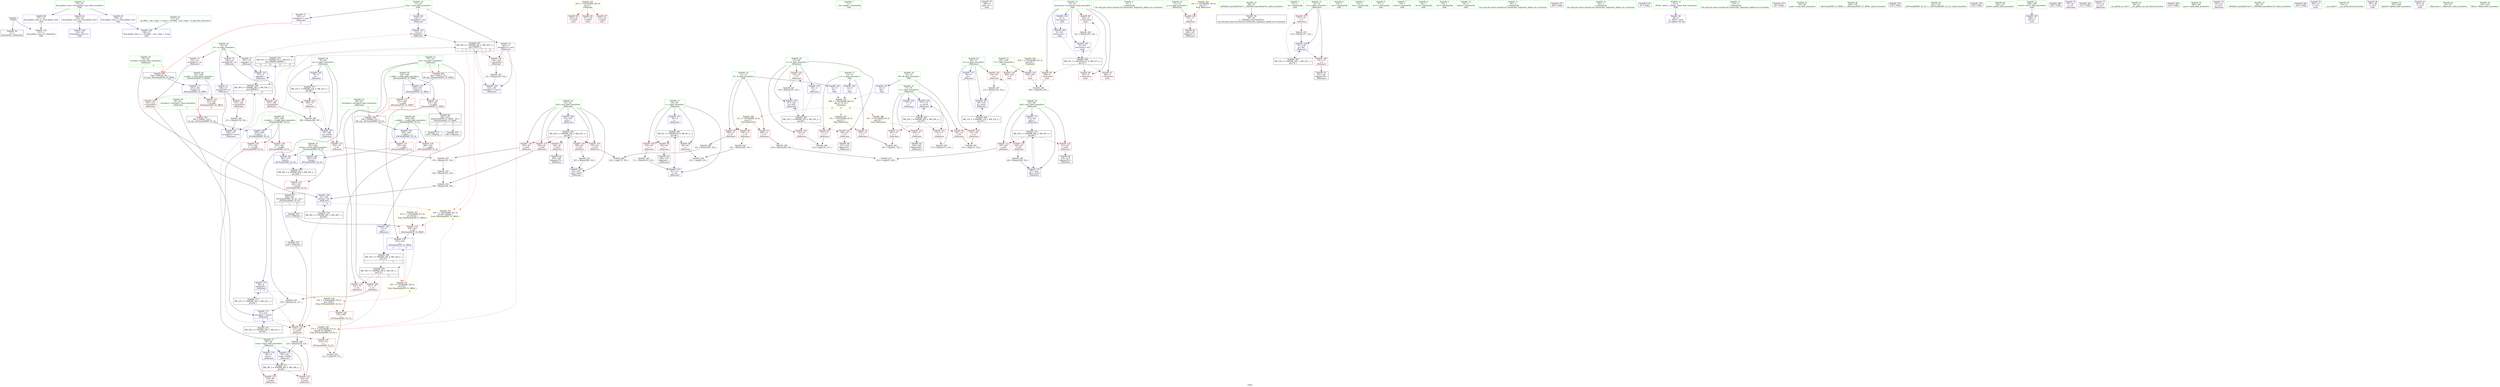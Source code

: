 digraph "SVFG" {
	label="SVFG";

	Node0x555fbda79f70 [shape=record,color=grey,label="{NodeID: 0\nNullPtr}"];
	Node0x555fbda79f70 -> Node0x555fbda9da90[style=solid];
	Node0x555fbda79f70 -> Node0x555fbdaa3920[style=solid];
	Node0x555fbdab8010 [shape=record,color=black,label="{NodeID: 277\nMR_22V_3 = PHI(MR_22V_4, MR_22V_2, )\npts\{80 \}\n}"];
	Node0x555fbdab8010 -> Node0x555fbda9d1d0[style=dashed];
	Node0x555fbdab8010 -> Node0x555fbdaa4720[style=dashed];
	Node0x555fbda9cf60 [shape=record,color=red,label="{NodeID: 111\n161\<--77\n\<--c\n_Z6docasev\n}"];
	Node0x555fbda9cf60 -> Node0x555fbdaab970[style=solid];
	Node0x555fbda9b230 [shape=record,color=green,label="{NodeID: 28\n67\<--68\ni1\<--i1_field_insensitive\n_Z6docasev\n}"];
	Node0x555fbda9b230 -> Node0x555fbda9c740[style=solid];
	Node0x555fbda9b230 -> Node0x555fbda9c810[style=solid];
	Node0x555fbda9b230 -> Node0x555fbda9c8e0[style=solid];
	Node0x555fbda9b230 -> Node0x555fbdaa3c90[style=solid];
	Node0x555fbda9b230 -> Node0x555fbdaa3e30[style=solid];
	Node0x555fbdabcbf0 [shape=record,color=yellow,style=double,label="{NodeID: 305\n59V_1 = ENCHI(MR_59V_0)\npts\{1 \}\nFun[main]}"];
	Node0x555fbdabcbf0 -> Node0x555fbda9fb30[style=dashed];
	Node0x555fbdabcbf0 -> Node0x555fbda9c330[style=dashed];
	Node0x555fbdabcbf0 -> Node0x555fbda9c400[style=dashed];
	Node0x555fbdaa2f10 [shape=record,color=red,label="{NodeID: 139\n275\<--265\n\<--__b.addr\n_ZSt3maxIiERKT_S2_S2_\n}"];
	Node0x555fbdaa2f10 -> Node0x555fbdaa5280[style=solid];
	Node0x555fbda9da90 [shape=record,color=black,label="{NodeID: 56\n2\<--3\ndummyVal\<--dummyVal\n}"];
	Node0x555fbdaaa5f0 [shape=record,color=grey,label="{NodeID: 250\n173 = Binary(172, 102, )\n}"];
	Node0x555fbdaaa5f0 -> Node0x555fbdaa44b0[style=solid];
	Node0x555fbdaa4720 [shape=record,color=blue,label="{NodeID: 167\n79\<--189\nto\<--add39\n_Z6docasev\n}"];
	Node0x555fbdaa4720 -> Node0x555fbda9d2a0[style=dashed];
	Node0x555fbdaa4720 -> Node0x555fbdab8010[style=dashed];
	Node0x555fbda9f210 [shape=record,color=purple,label="{NodeID: 84\n337\<--35\nllvm.global_ctors_2\<--llvm.global_ctors\nGlob }"];
	Node0x555fbda9f210 -> Node0x555fbdaa3920[style=solid];
	Node0x555fbda7e5d0 [shape=record,color=green,label="{NodeID: 1\n7\<--1\n__dso_handle\<--dummyObj\nGlob }"];
	Node0x555fbdab8d20 [shape=record,color=black,label="{NodeID: 278\nMR_24V_3 = PHI(MR_24V_4, MR_24V_2, )\npts\{82 \}\n}"];
	Node0x555fbdab8d20 -> Node0x555fbdaa1c60[style=dashed];
	Node0x555fbdab8d20 -> Node0x555fbdaa1d30[style=dashed];
	Node0x555fbdab8d20 -> Node0x555fbdaa1e00[style=dashed];
	Node0x555fbdab8d20 -> Node0x555fbdaa1ed0[style=dashed];
	Node0x555fbdab8d20 -> Node0x555fbdaa1fa0[style=dashed];
	Node0x555fbdab8d20 -> Node0x555fbdaa48c0[style=dashed];
	Node0x555fbda9d030 [shape=record,color=red,label="{NodeID: 112\n165\<--77\n\<--c\n_Z6docasev\n}"];
	Node0x555fbda9d030 -> Node0x555fbda9e0a0[style=solid];
	Node0x555fbda9b300 [shape=record,color=green,label="{NodeID: 29\n69\<--70\nm\<--m_field_insensitive\n_Z6docasev\n}"];
	Node0x555fbda9b300 -> Node0x555fbda9c9b0[style=solid];
	Node0x555fbda9b300 -> Node0x555fbda9ca80[style=solid];
	Node0x555fbda9b300 -> Node0x555fbdaa3f00[style=solid];
	Node0x555fbda9b300 -> Node0x555fbdaa4240[style=solid];
	Node0x555fbdaa2fe0 [shape=record,color=red,label="{NodeID: 140\n270\<--269\n\<--\n_ZSt3maxIiERKT_S2_S2_\n}"];
	Node0x555fbdaa2fe0 -> Node0x555fbdaabaf0[style=solid];
	Node0x555fbda9db90 [shape=record,color=black,label="{NodeID: 57\n288\<--9\nmain_ret\<--\nmain\n}"];
	Node0x555fbdaaa770 [shape=record,color=grey,label="{NodeID: 251\n145 = Binary(144, 102, )\n}"];
	Node0x555fbdaaa770 -> Node0x555fbdaa40a0[style=solid];
	Node0x555fbdaa47f0 [shape=record,color=blue,label="{NodeID: 168\n83\<--196\nref.tmp\<--div\n_Z6docasev\n|{|<s1>6}}"];
	Node0x555fbdaa47f0 -> Node0x555fbdab8e10[style=dashed];
	Node0x555fbdaa47f0:s1 -> Node0x555fbdabd460[style=dashed,color=red];
	Node0x555fbda9f310 [shape=record,color=red,label="{NodeID: 85\n298\<--8\n\<--testcasenr\nmain\n}"];
	Node0x555fbda9f310 -> Node0x555fbdaab1f0[style=solid];
	Node0x555fbda99480 [shape=record,color=green,label="{NodeID: 2\n9\<--1\n\<--dummyObj\nCan only get source location for instruction, argument, global var or function.}"];
	Node0x555fbdab8e10 [shape=record,color=black,label="{NodeID: 279\nMR_26V_2 = PHI(MR_26V_3, MR_26V_1, )\npts\{84 \}\n}"];
	Node0x555fbdab8e10 -> Node0x555fbdaa27c0[style=dashed];
	Node0x555fbdab8e10 -> Node0x555fbdaa47f0[style=dashed];
	Node0x555fbda9d100 [shape=record,color=red,label="{NodeID: 113\n172\<--77\n\<--c\n_Z6docasev\n}"];
	Node0x555fbda9d100 -> Node0x555fbdaaa5f0[style=solid];
	Node0x555fbda9b3d0 [shape=record,color=green,label="{NodeID: 30\n71\<--72\np\<--p_field_insensitive\n_Z6docasev\n}"];
	Node0x555fbda9b3d0 -> Node0x555fbda9cb50[style=solid];
	Node0x555fbdaa30b0 [shape=record,color=red,label="{NodeID: 141\n272\<--271\n\<--\n_ZSt3maxIiERKT_S2_S2_\n}"];
	Node0x555fbdaa30b0 -> Node0x555fbdaabaf0[style=solid];
	Node0x555fbda9dc60 [shape=record,color=black,label="{NodeID: 58\n48\<--49\n\<--_ZNSt8ios_base4InitD1Ev\nCan only get source location for instruction, argument, global var or function.}"];
	Node0x555fbdaaa8f0 [shape=record,color=grey,label="{NodeID: 252\n201 = Binary(200, 102, )\n}"];
	Node0x555fbdaaa8f0 -> Node0x555fbdaa48c0[style=solid];
	Node0x555fbdaa48c0 [shape=record,color=blue,label="{NodeID: 169\n81\<--201\np32\<--inc43\n_Z6docasev\n}"];
	Node0x555fbdaa48c0 -> Node0x555fbdab8d20[style=dashed];
	Node0x555fbda9f3e0 [shape=record,color=red,label="{NodeID: 86\n303\<--8\n\<--testcasenr\nmain\n}"];
	Node0x555fbda99510 [shape=record,color=green,label="{NodeID: 3\n21\<--1\n.str\<--dummyObj\nGlob }"];
	Node0x555fbdab9310 [shape=record,color=black,label="{NodeID: 280\nMR_10V_3 = PHI(MR_10V_4, MR_10V_2, )\npts\{68 \}\n}"];
	Node0x555fbdab9310 -> Node0x555fbda9c740[style=dashed];
	Node0x555fbdab9310 -> Node0x555fbda9c810[style=dashed];
	Node0x555fbdab9310 -> Node0x555fbda9c8e0[style=dashed];
	Node0x555fbdab9310 -> Node0x555fbdaa3e30[style=dashed];
	Node0x555fbda9d1d0 [shape=record,color=red,label="{NodeID: 114\n188\<--79\n\<--to\n_Z6docasev\n}"];
	Node0x555fbda9d1d0 -> Node0x555fbdaaa2f0[style=solid];
	Node0x555fbda9b4a0 [shape=record,color=green,label="{NodeID: 31\n73\<--74\nb\<--b_field_insensitive\n_Z6docasev\n}"];
	Node0x555fbda9b4a0 -> Node0x555fbda9cc20[style=solid];
	Node0x555fbda9b4a0 -> Node0x555fbda9ccf0[style=solid];
	Node0x555fbda9b4a0 -> Node0x555fbdaa3fd0[style=solid];
	Node0x555fbdabcec0 [shape=record,color=yellow,style=double,label="{NodeID: 308\n65V_1 = ENCHI(MR_65V_0)\npts\{292 \}\nFun[main]}"];
	Node0x555fbdabcec0 -> Node0x555fbdaa3180[style=dashed];
	Node0x555fbdabcec0 -> Node0x555fbdaa3250[style=dashed];
	Node0x555fbdaa3180 [shape=record,color=red,label="{NodeID: 142\n299\<--291\n\<--T\nmain\n}"];
	Node0x555fbdaa3180 -> Node0x555fbdaab1f0[style=solid];
	Node0x555fbda9dd60 [shape=record,color=black,label="{NodeID: 59\n106\<--105\nidxprom\<--\n_Z6docasev\n}"];
	Node0x555fbdaaaa70 [shape=record,color=grey,label="{NodeID: 253\n138 = Binary(137, 139, )\n}"];
	Node0x555fbdaaaa70 -> Node0x555fbdaa3fd0[style=solid];
	Node0x555fbdaa4990 [shape=record,color=blue,label="{NodeID: 170\n85\<--9\ntrans\<--\n_Z6docasev\n}"];
	Node0x555fbdaa4990 -> Node0x555fbdab6210[style=dashed];
	Node0x555fbda9f4b0 [shape=record,color=red,label="{NodeID: 87\n309\<--8\n\<--testcasenr\nmain\n}"];
	Node0x555fbda995a0 [shape=record,color=green,label="{NodeID: 4\n23\<--1\n.str.1\<--dummyObj\nGlob }"];
	Node0x555fbda9d2a0 [shape=record,color=red,label="{NodeID: 115\n191\<--79\n\<--to\n_Z6docasev\n}"];
	Node0x555fbda9d2a0 -> Node0x555fbdaaaef0[style=solid];
	Node0x555fbda9b570 [shape=record,color=green,label="{NodeID: 32\n75\<--76\nres\<--res_field_insensitive\n_Z6docasev\n|{|<s3>5|<s4>6}}"];
	Node0x555fbda9b570 -> Node0x555fbda9cdc0[style=solid];
	Node0x555fbda9b570 -> Node0x555fbda9ce90[style=solid];
	Node0x555fbda9b570 -> Node0x555fbdaa4310[style=solid];
	Node0x555fbda9b570:s3 -> Node0x555fbdaa5b30[style=solid,color=red];
	Node0x555fbda9b570:s4 -> Node0x555fbdaa5b30[style=solid,color=red];
	Node0x555fbdaa3250 [shape=record,color=red,label="{NodeID: 143\n304\<--291\n\<--T\nmain\n}"];
	Node0x555fbda9de30 [shape=record,color=black,label="{NodeID: 60\n121\<--120\nidxprom5\<--\n_Z6docasev\n}"];
	Node0x555fbdaaabf0 [shape=record,color=grey,label="{NodeID: 254\n196 = Binary(194, 195, )\n}"];
	Node0x555fbdaaabf0 -> Node0x555fbdaa47f0[style=solid];
	Node0x555fbdaa4a60 [shape=record,color=blue,label="{NodeID: 171\n87\<--102\np45\<--\n_Z6docasev\n}"];
	Node0x555fbdaa4a60 -> Node0x555fbdab6710[style=dashed];
	Node0x555fbda9f580 [shape=record,color=red,label="{NodeID: 88\n320\<--8\n\<--testcasenr\nmain\n}"];
	Node0x555fbda9f580 -> Node0x555fbdaa96f0[style=solid];
	Node0x555fbda99630 [shape=record,color=green,label="{NodeID: 5\n25\<--1\n.str.2\<--dummyObj\nGlob }"];
	Node0x555fbdab9d10 [shape=record,color=black,label="{NodeID: 282\nMR_8V_3 = PHI(MR_8V_4, MR_8V_2, )\npts\{66 \}\n}"];
	Node0x555fbdab9d10 -> Node0x555fbda9c4d0[style=dashed];
	Node0x555fbdab9d10 -> Node0x555fbda9c5a0[style=dashed];
	Node0x555fbdab9d10 -> Node0x555fbda9c670[style=dashed];
	Node0x555fbdab9d10 -> Node0x555fbdaa3bc0[style=dashed];
	Node0x555fbdaa1c60 [shape=record,color=red,label="{NodeID: 116\n179\<--81\n\<--p32\n_Z6docasev\n}"];
	Node0x555fbdaa1c60 -> Node0x555fbdaab7f0[style=solid];
	Node0x555fbda9b640 [shape=record,color=green,label="{NodeID: 33\n77\<--78\nc\<--c_field_insensitive\n_Z6docasev\n}"];
	Node0x555fbda9b640 -> Node0x555fbda9cf60[style=solid];
	Node0x555fbda9b640 -> Node0x555fbda9d030[style=solid];
	Node0x555fbda9b640 -> Node0x555fbda9d100[style=solid];
	Node0x555fbda9b640 -> Node0x555fbdaa43e0[style=solid];
	Node0x555fbda9b640 -> Node0x555fbdaa44b0[style=solid];
	Node0x555fbdabd0b0 [shape=record,color=yellow,style=double,label="{NodeID: 310\n69V_1 = ENCHI(MR_69V_0)\npts\{12 14 16 \}\nFun[main]|{<s0>13|<s1>13|<s2>13}}"];
	Node0x555fbdabd0b0:s0 -> Node0x555fbdabb110[style=dashed,color=red];
	Node0x555fbdabd0b0:s1 -> Node0x555fbdabbc30[style=dashed,color=red];
	Node0x555fbdabd0b0:s2 -> Node0x555fbdabbd10[style=dashed,color=red];
	Node0x555fbdaa3320 [shape=record,color=blue,label="{NodeID: 144\n8\<--9\ntestcasenr\<--\nGlob }"];
	Node0x555fbdaa3320 -> Node0x555fbdaa54f0[style=dashed];
	Node0x555fbda9df00 [shape=record,color=black,label="{NodeID: 61\n142\<--141\nidxprom14\<--\n_Z6docasev\n}"];
	Node0x555fbdaaad70 [shape=record,color=grey,label="{NodeID: 255\n194 = Binary(193, 102, )\n}"];
	Node0x555fbdaaad70 -> Node0x555fbdaaabf0[style=solid];
	Node0x555fbdaa4b30 [shape=record,color=blue,label="{NodeID: 172\n89\<--9\nref.tmp50\<--\n_Z6docasev\n|{|<s2>7}}"];
	Node0x555fbdaa4b30 -> Node0x555fbdaa27c0[style=dashed];
	Node0x555fbdaa4b30 -> Node0x555fbdab6c10[style=dashed];
	Node0x555fbdaa4b30:s2 -> Node0x555fbdabd840[style=dashed,color=red];
	Node0x555fbda9f650 [shape=record,color=red,label="{NodeID: 89\n100\<--11\n\<--N\n_Z6docasev\n}"];
	Node0x555fbda9f650 -> Node0x555fbdaa9870[style=solid];
	Node0x555fbda99f70 [shape=record,color=green,label="{NodeID: 6\n27\<--1\n.str.3\<--dummyObj\nGlob }"];
	Node0x555fbdaa1d30 [shape=record,color=red,label="{NodeID: 117\n184\<--81\n\<--p32\n_Z6docasev\n}"];
	Node0x555fbdaa1d30 -> Node0x555fbda9e170[style=solid];
	Node0x555fbda9b710 [shape=record,color=green,label="{NodeID: 34\n79\<--80\nto\<--to_field_insensitive\n_Z6docasev\n}"];
	Node0x555fbda9b710 -> Node0x555fbda9d1d0[style=solid];
	Node0x555fbda9b710 -> Node0x555fbda9d2a0[style=solid];
	Node0x555fbda9b710 -> Node0x555fbdaa4580[style=solid];
	Node0x555fbda9b710 -> Node0x555fbdaa4720[style=solid];
	Node0x555fbdabd190 [shape=record,color=yellow,style=double,label="{NodeID: 311\n18V_1 = ENCHI(MR_18V_0)\npts\{76 \}\nFun[_Z6setmaxIiERT_S1_RKS0_]|{|<s2>9}}"];
	Node0x555fbdabd190 -> Node0x555fbdaa2b00[style=dashed];
	Node0x555fbdabd190 -> Node0x555fbdaa5010[style=dashed];
	Node0x555fbdabd190:s2 -> Node0x555fbdabd840[style=dashed,color=red];
	Node0x555fbdaa3420 [shape=record,color=blue,label="{NodeID: 145\n11\<--9\nN\<--\nGlob }"];
	Node0x555fbdaa3420 -> Node0x555fbdabd0b0[style=dashed];
	Node0x555fbda9dfd0 [shape=record,color=black,label="{NodeID: 62\n148\<--147\nidxprom17\<--\n_Z6docasev\n}"];
	Node0x555fbdaaaef0 [shape=record,color=grey,label="{NodeID: 256\n193 = Binary(191, 192, )\n}"];
	Node0x555fbdaaaef0 -> Node0x555fbdaaad70[style=solid];
	Node0x555fbdaa4c00 [shape=record,color=blue,label="{NodeID: 173\n91\<--218\nref.tmp51\<--sub54\n_Z6docasev\n|{|<s2>7}}"];
	Node0x555fbdaa4c00 -> Node0x555fbdaa27c0[style=dashed];
	Node0x555fbdaa4c00 -> Node0x555fbdab7110[style=dashed];
	Node0x555fbdaa4c00:s2 -> Node0x555fbdabda00[style=dashed,color=red];
	Node0x555fbda9f720 [shape=record,color=red,label="{NodeID: 90\n180\<--11\n\<--N\n_Z6docasev\n}"];
	Node0x555fbda9f720 -> Node0x555fbdaaa470[style=solid];
	Node0x555fbda9a000 [shape=record,color=green,label="{NodeID: 7\n29\<--1\nstderr\<--dummyObj\nGlob }"];
	Node0x555fbdaba710 [shape=record,color=black,label="{NodeID: 284\nMR_18V_3 = PHI(MR_18V_4, MR_18V_2, )\npts\{76 \}\n|{|<s1>5}}"];
	Node0x555fbdaba710 -> Node0x555fbdab7b10[style=dashed];
	Node0x555fbdaba710:s1 -> Node0x555fbdabd190[style=dashed,color=red];
	Node0x555fbdaa1e00 [shape=record,color=red,label="{NodeID: 118\n192\<--81\n\<--p32\n_Z6docasev\n}"];
	Node0x555fbdaa1e00 -> Node0x555fbdaaaef0[style=solid];
	Node0x555fbda9b7e0 [shape=record,color=green,label="{NodeID: 35\n81\<--82\np32\<--p32_field_insensitive\n_Z6docasev\n}"];
	Node0x555fbda9b7e0 -> Node0x555fbdaa1c60[style=solid];
	Node0x555fbda9b7e0 -> Node0x555fbdaa1d30[style=solid];
	Node0x555fbda9b7e0 -> Node0x555fbdaa1e00[style=solid];
	Node0x555fbda9b7e0 -> Node0x555fbdaa1ed0[style=solid];
	Node0x555fbda9b7e0 -> Node0x555fbdaa1fa0[style=solid];
	Node0x555fbda9b7e0 -> Node0x555fbdaa4650[style=solid];
	Node0x555fbda9b7e0 -> Node0x555fbdaa48c0[style=solid];
	Node0x555fbdaa3520 [shape=record,color=blue,label="{NodeID: 146\n13\<--9\nC\<--\nGlob }"];
	Node0x555fbdaa3520 -> Node0x555fbdabd0b0[style=dashed];
	Node0x555fbda9e0a0 [shape=record,color=black,label="{NodeID: 63\n166\<--165\nidxprom26\<--\n_Z6docasev\n}"];
	Node0x555fbdaab070 [shape=record,color=grey,label="{NodeID: 257\n210 = cmp(207, 209, )\n}"];
	Node0x555fbdaa4cd0 [shape=record,color=blue,label="{NodeID: 174\n85\<--225\ntrans\<--add56\n_Z6docasev\n}"];
	Node0x555fbdaa4cd0 -> Node0x555fbdab6210[style=dashed];
	Node0x555fbda9f7f0 [shape=record,color=red,label="{NodeID: 91\n208\<--11\n\<--N\n_Z6docasev\n}"];
	Node0x555fbda9f7f0 -> Node0x555fbdaa93f0[style=solid];
	Node0x555fbda9a090 [shape=record,color=green,label="{NodeID: 8\n30\<--1\n.str.4\<--dummyObj\nGlob }"];
	Node0x555fbdabac10 [shape=record,color=black,label="{NodeID: 285\nMR_20V_3 = PHI(MR_20V_4, MR_20V_2, )\npts\{78 \}\n}"];
	Node0x555fbdabac10 -> Node0x555fbda9cf60[style=dashed];
	Node0x555fbdabac10 -> Node0x555fbda9d030[style=dashed];
	Node0x555fbdabac10 -> Node0x555fbda9d100[style=dashed];
	Node0x555fbdabac10 -> Node0x555fbdaa44b0[style=dashed];
	Node0x555fbdaa1ed0 [shape=record,color=red,label="{NodeID: 119\n195\<--81\n\<--p32\n_Z6docasev\n}"];
	Node0x555fbdaa1ed0 -> Node0x555fbdaaabf0[style=solid];
	Node0x555fbda9b8b0 [shape=record,color=green,label="{NodeID: 36\n83\<--84\nref.tmp\<--ref.tmp_field_insensitive\n_Z6docasev\n|{|<s1>6}}"];
	Node0x555fbda9b8b0 -> Node0x555fbdaa47f0[style=solid];
	Node0x555fbda9b8b0:s1 -> Node0x555fbdaa5e00[style=solid,color=red];
	Node0x555fbdaa3620 [shape=record,color=blue,label="{NodeID: 147\n15\<--9\nM\<--\nGlob }"];
	Node0x555fbdaa3620 -> Node0x555fbdabd0b0[style=dashed];
	Node0x555fbda9e170 [shape=record,color=black,label="{NodeID: 64\n185\<--184\nidxprom37\<--\n_Z6docasev\n}"];
	Node0x555fbdaab1f0 [shape=record,color=grey,label="{NodeID: 258\n300 = cmp(298, 299, )\n}"];
	Node0x555fbdaa4da0 [shape=record,color=blue,label="{NodeID: 175\n87\<--229\np45\<--inc58\n_Z6docasev\n}"];
	Node0x555fbdaa4da0 -> Node0x555fbdab6710[style=dashed];
	Node0x555fbda9f8c0 [shape=record,color=red,label="{NodeID: 92\n117\<--13\n\<--C\n_Z6docasev\n}"];
	Node0x555fbda9f8c0 -> Node0x555fbdaab4f0[style=solid];
	Node0x555fbda9a120 [shape=record,color=green,label="{NodeID: 9\n32\<--1\n.str.5\<--dummyObj\nGlob }"];
	Node0x555fbdabb110 [shape=record,color=yellow,style=double,label="{NodeID: 286\n2V_1 = ENCHI(MR_2V_0)\npts\{12 \}\nFun[_Z6docasev]}"];
	Node0x555fbdabb110 -> Node0x555fbda9f650[style=dashed];
	Node0x555fbdabb110 -> Node0x555fbda9f720[style=dashed];
	Node0x555fbdabb110 -> Node0x555fbda9f7f0[style=dashed];
	Node0x555fbdaa1fa0 [shape=record,color=red,label="{NodeID: 120\n200\<--81\n\<--p32\n_Z6docasev\n}"];
	Node0x555fbdaa1fa0 -> Node0x555fbdaaa8f0[style=solid];
	Node0x555fbda9b980 [shape=record,color=green,label="{NodeID: 37\n85\<--86\ntrans\<--trans_field_insensitive\n_Z6docasev\n}"];
	Node0x555fbda9b980 -> Node0x555fbdaa2070[style=solid];
	Node0x555fbda9b980 -> Node0x555fbdaa2140[style=solid];
	Node0x555fbda9b980 -> Node0x555fbdaa4990[style=solid];
	Node0x555fbda9b980 -> Node0x555fbdaa4cd0[style=solid];
	Node0x555fbdabd460 [shape=record,color=yellow,style=double,label="{NodeID: 314\n45V_1 = ENCHI(MR_45V_0)\npts\{84 180000 \}\nFun[_Z6setmaxIiERT_S1_RKS0_]|{|<s1>9}}"];
	Node0x555fbdabd460 -> Node0x555fbdaa2b00[style=dashed];
	Node0x555fbdabd460:s1 -> Node0x555fbdabda00[style=dashed,color=red];
	Node0x555fbdaa3720 [shape=record,color=blue,label="{NodeID: 148\n335\<--36\nllvm.global_ctors_0\<--\nGlob }"];
	Node0x555fbda9e240 [shape=record,color=black,label="{NodeID: 65\n214\<--213\nidxprom52\<--\n_Z6docasev\n}"];
	Node0x555fbdaab370 [shape=record,color=grey,label="{NodeID: 259\n103 = cmp(99, 101, )\n}"];
	Node0x555fbdaa4e70 [shape=record,color=blue,label="{NodeID: 176\n245\<--243\na.addr\<--a\n_Z6setmaxIiERT_S1_RKS0_\n}"];
	Node0x555fbdaa4e70 -> Node0x555fbdaa2890[style=dashed];
	Node0x555fbdaa4e70 -> Node0x555fbdaa2960[style=dashed];
	Node0x555fbda9f990 [shape=record,color=red,label="{NodeID: 93\n162\<--13\n\<--C\n_Z6docasev\n}"];
	Node0x555fbda9f990 -> Node0x555fbdaab970[style=solid];
	Node0x555fbda9a1b0 [shape=record,color=green,label="{NodeID: 10\n34\<--1\nstdout\<--dummyObj\nGlob }"];
	Node0x555fbdabbc30 [shape=record,color=yellow,style=double,label="{NodeID: 287\n4V_1 = ENCHI(MR_4V_0)\npts\{14 \}\nFun[_Z6docasev]}"];
	Node0x555fbdabbc30 -> Node0x555fbda9f8c0[style=dashed];
	Node0x555fbdabbc30 -> Node0x555fbda9f990[style=dashed];
	Node0x555fbdaa2070 [shape=record,color=red,label="{NodeID: 121\n224\<--85\n\<--trans\n_Z6docasev\n}"];
	Node0x555fbdaa2070 -> Node0x555fbdaa9ff0[style=solid];
	Node0x555fbda9ba50 [shape=record,color=green,label="{NodeID: 38\n87\<--88\np45\<--p45_field_insensitive\n_Z6docasev\n}"];
	Node0x555fbda9ba50 -> Node0x555fbdaa2210[style=solid];
	Node0x555fbda9ba50 -> Node0x555fbdaa22e0[style=solid];
	Node0x555fbda9ba50 -> Node0x555fbdaa23b0[style=solid];
	Node0x555fbda9ba50 -> Node0x555fbdaa4a60[style=solid];
	Node0x555fbda9ba50 -> Node0x555fbdaa4da0[style=solid];
	Node0x555fbdabd570 [shape=record,color=yellow,style=double,label="{NodeID: 315\n47V_1 = ENCHI(MR_47V_0)\npts\{90 92 \}\nFun[_Z6setmaxIiERT_S1_RKS0_]}"];
	Node0x555fbdabd570 -> Node0x555fbdaa2b00[style=dashed];
	Node0x555fbdaa3820 [shape=record,color=blue,label="{NodeID: 149\n336\<--37\nllvm.global_ctors_1\<--_GLOBAL__sub_I_fagu_1_0.cpp\nGlob }"];
	Node0x555fbda9e310 [shape=record,color=black,label="{NodeID: 66\n242\<--255\n_Z6setmaxIiERT_S1_RKS0__ret\<--\n_Z6setmaxIiERT_S1_RKS0_\n|{<s0>5|<s1>6}}"];
	Node0x555fbda9e310:s0 -> Node0x555fbdad2690[style=solid,color=blue];
	Node0x555fbda9e310:s1 -> Node0x555fbdad2760[style=solid,color=blue];
	Node0x555fbdaab4f0 [shape=record,color=grey,label="{NodeID: 260\n118 = cmp(116, 117, )\n}"];
	Node0x555fbdaa4f40 [shape=record,color=blue,label="{NodeID: 177\n247\<--244\nb.addr\<--b\n_Z6setmaxIiERT_S1_RKS0_\n}"];
	Node0x555fbdaa4f40 -> Node0x555fbdaa2a30[style=dashed];
	Node0x555fbda9fa60 [shape=record,color=red,label="{NodeID: 94\n132\<--15\n\<--M\n_Z6docasev\n}"];
	Node0x555fbda9fa60 -> Node0x555fbdaab670[style=solid];
	Node0x555fbda9a240 [shape=record,color=green,label="{NodeID: 11\n36\<--1\n\<--dummyObj\nCan only get source location for instruction, argument, global var or function.}"];
	Node0x555fbdad1100 [shape=record,color=black,label="{NodeID: 371\n306 = PHI()\n}"];
	Node0x555fbdabbd10 [shape=record,color=yellow,style=double,label="{NodeID: 288\n6V_1 = ENCHI(MR_6V_0)\npts\{16 \}\nFun[_Z6docasev]}"];
	Node0x555fbdabbd10 -> Node0x555fbda9fa60[style=dashed];
	Node0x555fbdaa2140 [shape=record,color=red,label="{NodeID: 122\n233\<--85\n\<--trans\n_Z6docasev\n}"];
	Node0x555fbda9bb20 [shape=record,color=green,label="{NodeID: 39\n89\<--90\nref.tmp50\<--ref.tmp50_field_insensitive\n_Z6docasev\n|{|<s1>7}}"];
	Node0x555fbda9bb20 -> Node0x555fbdaa4b30[style=solid];
	Node0x555fbda9bb20:s1 -> Node0x555fbdaa5f80[style=solid,color=red];
	Node0x555fbdaa3920 [shape=record,color=blue, style = dotted,label="{NodeID: 150\n337\<--3\nllvm.global_ctors_2\<--dummyVal\nGlob }"];
	Node0x555fbda9e3e0 [shape=record,color=black,label="{NodeID: 67\n258\<--281\n_ZSt3maxIiERKT_S2_S2__ret\<--\n_ZSt3maxIiERKT_S2_S2_\n|{<s0>7|<s1>9}}"];
	Node0x555fbda9e3e0:s0 -> Node0x555fbdad2300[style=solid,color=blue];
	Node0x555fbda9e3e0:s1 -> Node0x555fbdad28a0[style=solid,color=blue];
	Node0x555fbdaab670 [shape=record,color=grey,label="{NodeID: 261\n133 = cmp(131, 132, )\n}"];
	Node0x555fbdaa5010 [shape=record,color=blue,label="{NodeID: 178\n255\<--254\n\<--\n_Z6setmaxIiERT_S1_RKS0_\n|{<s0>5|<s1>6}}"];
	Node0x555fbdaa5010:s0 -> Node0x555fbdaba710[style=dashed,color=blue];
	Node0x555fbdaa5010:s1 -> Node0x555fbdab7b10[style=dashed,color=blue];
	Node0x555fbda9fb30 [shape=record,color=red,label="{NodeID: 95\n302\<--29\n\<--stderr\nmain\n}"];
	Node0x555fbda9a2d0 [shape=record,color=green,label="{NodeID: 12\n102\<--1\n\<--dummyObj\nCan only get source location for instruction, argument, global var or function.}"];
	Node0x555fbdad2100 [shape=record,color=black,label="{NodeID: 372\n47 = PHI()\n}"];
	Node0x555fbdaa2210 [shape=record,color=red,label="{NodeID: 123\n207\<--87\n\<--p45\n_Z6docasev\n}"];
	Node0x555fbdaa2210 -> Node0x555fbdaab070[style=solid];
	Node0x555fbda9bbf0 [shape=record,color=green,label="{NodeID: 40\n91\<--92\nref.tmp51\<--ref.tmp51_field_insensitive\n_Z6docasev\n|{|<s1>7}}"];
	Node0x555fbda9bbf0 -> Node0x555fbdaa4c00[style=solid];
	Node0x555fbda9bbf0:s1 -> Node0x555fbdaa6100[style=solid,color=red];
	Node0x555fbdaa3a20 [shape=record,color=blue,label="{NodeID: 151\n65\<--9\ni\<--\n_Z6docasev\n}"];
	Node0x555fbdaa3a20 -> Node0x555fbdab9d10[style=dashed];
	Node0x555fbda9e4b0 [shape=record,color=purple,label="{NodeID: 68\n46\<--4\n\<--_ZStL8__ioinit\n__cxx_global_var_init\n}"];
	Node0x555fbdaab7f0 [shape=record,color=grey,label="{NodeID: 262\n182 = cmp(179, 181, )\n}"];
	Node0x555fbdaa50e0 [shape=record,color=blue,label="{NodeID: 179\n263\<--259\n__a.addr\<--__a\n_ZSt3maxIiERKT_S2_S2_\n}"];
	Node0x555fbdaa50e0 -> Node0x555fbdaa2ca0[style=dashed];
	Node0x555fbdaa50e0 -> Node0x555fbdaa2d70[style=dashed];
	Node0x555fbda9c330 [shape=record,color=red,label="{NodeID: 96\n317\<--29\n\<--stderr\nmain\n}"];
	Node0x555fbda9a360 [shape=record,color=green,label="{NodeID: 13\n139\<--1\n\<--dummyObj\nCan only get source location for instruction, argument, global var or function.}"];
	Node0x555fbdad2200 [shape=record,color=black,label="{NodeID: 373\n94 = PHI()\n}"];
	Node0x555fbdaa22e0 [shape=record,color=red,label="{NodeID: 124\n213\<--87\n\<--p45\n_Z6docasev\n}"];
	Node0x555fbdaa22e0 -> Node0x555fbda9e240[style=solid];
	Node0x555fbda9bcc0 [shape=record,color=green,label="{NodeID: 41\n95\<--96\nscanf\<--scanf_field_insensitive\n}"];
	Node0x555fbdabd840 [shape=record,color=yellow,style=double,label="{NodeID: 318\n55V_1 = ENCHI(MR_55V_0)\npts\{76 90 \}\nFun[_ZSt3maxIiERKT_S2_S2_]}"];
	Node0x555fbdabd840 -> Node0x555fbdaa2fe0[style=dashed];
	Node0x555fbdaa3af0 [shape=record,color=blue,label="{NodeID: 152\n107\<--9\narrayidx\<--\n_Z6docasev\n}"];
	Node0x555fbdaa3af0 -> Node0x555fbdaa3af0[style=dashed];
	Node0x555fbdaa3af0 -> Node0x555fbdab52e0[style=dashed];
	Node0x555fbda9e580 [shape=record,color=purple,label="{NodeID: 69\n122\<--17\narrayidx6\<--cons\n_Z6docasev\n}"];
	Node0x555fbda9e580 -> Node0x555fbdaa3d60[style=solid];
	Node0x555fbdaab970 [shape=record,color=grey,label="{NodeID: 263\n163 = cmp(161, 162, )\n}"];
	Node0x555fbdaa51b0 [shape=record,color=blue,label="{NodeID: 180\n265\<--260\n__b.addr\<--__b\n_ZSt3maxIiERKT_S2_S2_\n}"];
	Node0x555fbdaa51b0 -> Node0x555fbdaa2e40[style=dashed];
	Node0x555fbdaa51b0 -> Node0x555fbdaa2f10[style=dashed];
	Node0x555fbda9c400 [shape=record,color=red,label="{NodeID: 97\n313\<--34\n\<--stdout\nmain\n}"];
	Node0x555fbda9a460 [shape=record,color=green,label="{NodeID: 14\n4\<--6\n_ZStL8__ioinit\<--_ZStL8__ioinit_field_insensitive\nGlob }"];
	Node0x555fbda9a460 -> Node0x555fbda9e4b0[style=solid];
	Node0x555fbdad2300 [shape=record,color=black,label="{NodeID: 374\n220 = PHI(258, )\n}"];
	Node0x555fbdad2300 -> Node0x555fbdaa27c0[style=solid];
	Node0x555fbdaa23b0 [shape=record,color=red,label="{NodeID: 125\n228\<--87\n\<--p45\n_Z6docasev\n}"];
	Node0x555fbdaa23b0 -> Node0x555fbdaa9e70[style=solid];
	Node0x555fbda9bdc0 [shape=record,color=green,label="{NodeID: 42\n169\<--170\n_Z6setmaxIiERT_S1_RKS0_\<--_Z6setmaxIiERT_S1_RKS0__field_insensitive\n}"];
	Node0x555fbdaa3bc0 [shape=record,color=blue,label="{NodeID: 153\n65\<--111\ni\<--inc\n_Z6docasev\n}"];
	Node0x555fbdaa3bc0 -> Node0x555fbdab9d10[style=dashed];
	Node0x555fbda9e650 [shape=record,color=purple,label="{NodeID: 70\n143\<--17\narrayidx15\<--cons\n_Z6docasev\n}"];
	Node0x555fbda9e650 -> Node0x555fbdaa2480[style=solid];
	Node0x555fbda9e650 -> Node0x555fbdaa40a0[style=solid];
	Node0x555fbdaabaf0 [shape=record,color=grey,label="{NodeID: 264\n273 = cmp(270, 272, )\n}"];
	Node0x555fbdaa5280 [shape=record,color=blue,label="{NodeID: 181\n261\<--275\nretval\<--\n_ZSt3maxIiERKT_S2_S2_\n}"];
	Node0x555fbdaa5280 -> Node0x555fbdab7610[style=dashed];
	Node0x555fbda9c4d0 [shape=record,color=red,label="{NodeID: 98\n99\<--65\n\<--i\n_Z6docasev\n}"];
	Node0x555fbda9c4d0 -> Node0x555fbdaab370[style=solid];
	Node0x555fbda9a560 [shape=record,color=green,label="{NodeID: 15\n8\<--10\ntestcasenr\<--testcasenr_field_insensitive\nGlob }"];
	Node0x555fbda9a560 -> Node0x555fbda9f310[style=solid];
	Node0x555fbda9a560 -> Node0x555fbda9f3e0[style=solid];
	Node0x555fbda9a560 -> Node0x555fbda9f4b0[style=solid];
	Node0x555fbda9a560 -> Node0x555fbda9f580[style=solid];
	Node0x555fbda9a560 -> Node0x555fbdaa3320[style=solid];
	Node0x555fbda9a560 -> Node0x555fbdaa54f0[style=solid];
	Node0x555fbda9a560 -> Node0x555fbdaa55c0[style=solid];
	Node0x555fbdad24f0 [shape=record,color=black,label="{NodeID: 375\n235 = PHI()\n}"];
	Node0x555fbdabc090 [shape=record,color=yellow,style=double,label="{NodeID: 292\n14V_1 = ENCHI(MR_14V_0)\npts\{72 \}\nFun[_Z6docasev]}"];
	Node0x555fbdabc090 -> Node0x555fbda9cb50[style=dashed];
	Node0x555fbdaa2480 [shape=record,color=red,label="{NodeID: 126\n144\<--143\n\<--arrayidx15\n_Z6docasev\n}"];
	Node0x555fbdaa2480 -> Node0x555fbdaaa770[style=solid];
	Node0x555fbda9bec0 [shape=record,color=green,label="{NodeID: 43\n221\<--222\n_ZSt3maxIiERKT_S2_S2_\<--_ZSt3maxIiERKT_S2_S2__field_insensitive\n}"];
	Node0x555fbdabda00 [shape=record,color=yellow,style=double,label="{NodeID: 320\n57V_1 = ENCHI(MR_57V_0)\npts\{84 92 180000 \}\nFun[_ZSt3maxIiERKT_S2_S2_]}"];
	Node0x555fbdabda00 -> Node0x555fbdaa30b0[style=dashed];
	Node0x555fbdaa3c90 [shape=record,color=blue,label="{NodeID: 154\n67\<--9\ni1\<--\n_Z6docasev\n}"];
	Node0x555fbdaa3c90 -> Node0x555fbdab9310[style=dashed];
	Node0x555fbda9e720 [shape=record,color=purple,label="{NodeID: 71\n167\<--17\narrayidx27\<--cons\n_Z6docasev\n|{<s0>5}}"];
	Node0x555fbda9e720:s0 -> Node0x555fbdaa5e00[style=solid,color=red];
	Node0x555fbdab43e0 [shape=record,color=black,label="{NodeID: 265\nMR_16V_2 = PHI(MR_16V_3, MR_16V_1, )\npts\{74 \}\n}"];
	Node0x555fbdab43e0 -> Node0x555fbda9cc20[style=dashed];
	Node0x555fbdab43e0 -> Node0x555fbdaa3fd0[style=dashed];
	Node0x555fbdaa5350 [shape=record,color=blue,label="{NodeID: 182\n261\<--278\nretval\<--\n_ZSt3maxIiERKT_S2_S2_\n}"];
	Node0x555fbdaa5350 -> Node0x555fbdab7610[style=dashed];
	Node0x555fbda9c5a0 [shape=record,color=red,label="{NodeID: 99\n105\<--65\n\<--i\n_Z6docasev\n}"];
	Node0x555fbda9c5a0 -> Node0x555fbda9dd60[style=solid];
	Node0x555fbda9a660 [shape=record,color=green,label="{NodeID: 16\n11\<--12\nN\<--N_field_insensitive\nGlob }"];
	Node0x555fbda9a660 -> Node0x555fbda9f650[style=solid];
	Node0x555fbda9a660 -> Node0x555fbda9f720[style=solid];
	Node0x555fbda9a660 -> Node0x555fbda9f7f0[style=solid];
	Node0x555fbda9a660 -> Node0x555fbdaa3420[style=solid];
	Node0x555fbdad25c0 [shape=record,color=black,label="{NodeID: 376\n136 = PHI()\n}"];
	Node0x555fbdaa2550 [shape=record,color=red,label="{NodeID: 127\n150\<--149\n\<--arrayidx18\n_Z6docasev\n}"];
	Node0x555fbdaa2550 -> Node0x555fbdaa9cf0[style=solid];
	Node0x555fbda9bfc0 [shape=record,color=green,label="{NodeID: 44\n236\<--237\nprintf\<--printf_field_insensitive\n}"];
	Node0x555fbdaa93f0 [shape=record,color=grey,label="{NodeID: 238\n209 = Binary(208, 102, )\n}"];
	Node0x555fbdaa93f0 -> Node0x555fbdaab070[style=solid];
	Node0x555fbdaa3d60 [shape=record,color=blue,label="{NodeID: 155\n122\<--9\narrayidx6\<--\n_Z6docasev\n}"];
	Node0x555fbdaa3d60 -> Node0x555fbdaa3d60[style=dashed];
	Node0x555fbdaa3d60 -> Node0x555fbdab4de0[style=dashed];
	Node0x555fbda9e7f0 [shape=record,color=purple,label="{NodeID: 72\n107\<--19\narrayidx\<--nr\n_Z6docasev\n}"];
	Node0x555fbda9e7f0 -> Node0x555fbdaa3af0[style=solid];
	Node0x555fbdab48e0 [shape=record,color=black,label="{NodeID: 266\nMR_12V_3 = PHI(MR_12V_4, MR_12V_2, )\npts\{70 \}\n}"];
	Node0x555fbdab48e0 -> Node0x555fbda9c9b0[style=dashed];
	Node0x555fbdab48e0 -> Node0x555fbda9ca80[style=dashed];
	Node0x555fbdab48e0 -> Node0x555fbdaa4240[style=dashed];
	Node0x555fbdaa5420 [shape=record,color=blue,label="{NodeID: 183\n289\<--9\nretval\<--\nmain\n}"];
	Node0x555fbda9c670 [shape=record,color=red,label="{NodeID: 100\n110\<--65\n\<--i\n_Z6docasev\n}"];
	Node0x555fbda9c670 -> Node0x555fbdaa99f0[style=solid];
	Node0x555fbda9a760 [shape=record,color=green,label="{NodeID: 17\n13\<--14\nC\<--C_field_insensitive\nGlob }"];
	Node0x555fbda9a760 -> Node0x555fbda9f8c0[style=solid];
	Node0x555fbda9a760 -> Node0x555fbda9f990[style=solid];
	Node0x555fbda9a760 -> Node0x555fbdaa3520[style=solid];
	Node0x555fbdad2690 [shape=record,color=black,label="{NodeID: 377\n168 = PHI(242, )\n}"];
	Node0x555fbdaa2620 [shape=record,color=red,label="{NodeID: 128\n187\<--186\n\<--arrayidx38\n_Z6docasev\n}"];
	Node0x555fbdaa2620 -> Node0x555fbdaaa2f0[style=solid];
	Node0x555fbda9c0c0 [shape=record,color=green,label="{NodeID: 45\n245\<--246\na.addr\<--a.addr_field_insensitive\n_Z6setmaxIiERT_S1_RKS0_\n}"];
	Node0x555fbda9c0c0 -> Node0x555fbdaa2890[style=solid];
	Node0x555fbda9c0c0 -> Node0x555fbdaa2960[style=solid];
	Node0x555fbda9c0c0 -> Node0x555fbdaa4e70[style=solid];
	Node0x555fbdaa9570 [shape=record,color=grey,label="{NodeID: 239\n218 = Binary(216, 217, )\n}"];
	Node0x555fbdaa9570 -> Node0x555fbdaa4c00[style=solid];
	Node0x555fbdaa3e30 [shape=record,color=blue,label="{NodeID: 156\n67\<--126\ni1\<--inc8\n_Z6docasev\n}"];
	Node0x555fbdaa3e30 -> Node0x555fbdab9310[style=dashed];
	Node0x555fbda9e8c0 [shape=record,color=purple,label="{NodeID: 73\n149\<--19\narrayidx18\<--nr\n_Z6docasev\n}"];
	Node0x555fbda9e8c0 -> Node0x555fbdaa2550[style=solid];
	Node0x555fbda9e8c0 -> Node0x555fbdaa4170[style=solid];
	Node0x555fbdab4de0 [shape=record,color=black,label="{NodeID: 267\nMR_36V_4 = PHI(MR_36V_5, MR_36V_2, )\npts\{180000 \}\n|{|<s3>5|<s4>6|<s5>7|<s6>13}}"];
	Node0x555fbdab4de0 -> Node0x555fbdaa2480[style=dashed];
	Node0x555fbdab4de0 -> Node0x555fbdaa27c0[style=dashed];
	Node0x555fbdab4de0 -> Node0x555fbdaa40a0[style=dashed];
	Node0x555fbdab4de0:s3 -> Node0x555fbdabd460[style=dashed,color=red];
	Node0x555fbdab4de0:s4 -> Node0x555fbdabd460[style=dashed,color=red];
	Node0x555fbdab4de0:s5 -> Node0x555fbdabda00[style=dashed,color=red];
	Node0x555fbdab4de0:s6 -> Node0x555fbdab5ce0[style=dashed,color=blue];
	Node0x555fbdaa54f0 [shape=record,color=blue,label="{NodeID: 184\n8\<--102\ntestcasenr\<--\nmain\n}"];
	Node0x555fbdaa54f0 -> Node0x555fbdab57e0[style=dashed];
	Node0x555fbda9c740 [shape=record,color=red,label="{NodeID: 101\n116\<--67\n\<--i1\n_Z6docasev\n}"];
	Node0x555fbda9c740 -> Node0x555fbdaab4f0[style=solid];
	Node0x555fbda9a860 [shape=record,color=green,label="{NodeID: 18\n15\<--16\nM\<--M_field_insensitive\nGlob }"];
	Node0x555fbda9a860 -> Node0x555fbda9fa60[style=solid];
	Node0x555fbda9a860 -> Node0x555fbdaa3620[style=solid];
	Node0x555fbdad2760 [shape=record,color=black,label="{NodeID: 378\n198 = PHI(242, )\n}"];
	Node0x555fbdaa26f0 [shape=record,color=red,label="{NodeID: 129\n216\<--215\n\<--arrayidx53\n_Z6docasev\n}"];
	Node0x555fbdaa26f0 -> Node0x555fbdaa9570[style=solid];
	Node0x555fbda9c190 [shape=record,color=green,label="{NodeID: 46\n247\<--248\nb.addr\<--b.addr_field_insensitive\n_Z6setmaxIiERT_S1_RKS0_\n}"];
	Node0x555fbda9c190 -> Node0x555fbdaa2a30[style=solid];
	Node0x555fbda9c190 -> Node0x555fbdaa4f40[style=solid];
	Node0x555fbdaa96f0 [shape=record,color=grey,label="{NodeID: 240\n321 = Binary(320, 102, )\n}"];
	Node0x555fbdaa96f0 -> Node0x555fbdaa55c0[style=solid];
	Node0x555fbdaa3f00 [shape=record,color=blue,label="{NodeID: 157\n69\<--9\nm\<--\n_Z6docasev\n}"];
	Node0x555fbdaa3f00 -> Node0x555fbdab48e0[style=dashed];
	Node0x555fbda9e990 [shape=record,color=purple,label="{NodeID: 74\n186\<--19\narrayidx38\<--nr\n_Z6docasev\n}"];
	Node0x555fbda9e990 -> Node0x555fbdaa2620[style=solid];
	Node0x555fbdab52e0 [shape=record,color=black,label="{NodeID: 268\nMR_38V_4 = PHI(MR_38V_5, MR_38V_2, )\npts\{200000 \}\n|{|<s4>13}}"];
	Node0x555fbdab52e0 -> Node0x555fbdaa2550[style=dashed];
	Node0x555fbdab52e0 -> Node0x555fbdaa2620[style=dashed];
	Node0x555fbdab52e0 -> Node0x555fbdaa26f0[style=dashed];
	Node0x555fbdab52e0 -> Node0x555fbdaa4170[style=dashed];
	Node0x555fbdab52e0:s4 -> Node0x555fbdab5ce0[style=dashed,color=blue];
	Node0x555fbdaa55c0 [shape=record,color=blue,label="{NodeID: 185\n8\<--321\ntestcasenr\<--inc\nmain\n}"];
	Node0x555fbdaa55c0 -> Node0x555fbdab57e0[style=dashed];
	Node0x555fbda9c810 [shape=record,color=red,label="{NodeID: 102\n120\<--67\n\<--i1\n_Z6docasev\n}"];
	Node0x555fbda9c810 -> Node0x555fbda9de30[style=solid];
	Node0x555fbda9a960 [shape=record,color=green,label="{NodeID: 19\n17\<--18\ncons\<--cons_field_insensitive\nGlob }"];
	Node0x555fbda9a960 -> Node0x555fbda9e580[style=solid];
	Node0x555fbda9a960 -> Node0x555fbda9e650[style=solid];
	Node0x555fbda9a960 -> Node0x555fbda9e720[style=solid];
	Node0x555fbdad28a0 [shape=record,color=black,label="{NodeID: 379\n253 = PHI(258, )\n}"];
	Node0x555fbdad28a0 -> Node0x555fbdaa2b00[style=solid];
	Node0x555fbdaa27c0 [shape=record,color=red,label="{NodeID: 130\n223\<--220\n\<--call55\n_Z6docasev\n}"];
	Node0x555fbdaa27c0 -> Node0x555fbdaa9ff0[style=solid];
	Node0x555fbda9c260 [shape=record,color=green,label="{NodeID: 47\n261\<--262\nretval\<--retval_field_insensitive\n_ZSt3maxIiERKT_S2_S2_\n}"];
	Node0x555fbda9c260 -> Node0x555fbdaa2bd0[style=solid];
	Node0x555fbda9c260 -> Node0x555fbdaa5280[style=solid];
	Node0x555fbda9c260 -> Node0x555fbdaa5350[style=solid];
	Node0x555fbdaa9870 [shape=record,color=grey,label="{NodeID: 241\n101 = Binary(100, 102, )\n}"];
	Node0x555fbdaa9870 -> Node0x555fbdaab370[style=solid];
	Node0x555fbdaa3fd0 [shape=record,color=blue,label="{NodeID: 158\n73\<--138\nb\<--dec\n_Z6docasev\n}"];
	Node0x555fbdaa3fd0 -> Node0x555fbda9ccf0[style=dashed];
	Node0x555fbdaa3fd0 -> Node0x555fbdab43e0[style=dashed];
	Node0x555fbda9ea60 [shape=record,color=purple,label="{NodeID: 75\n215\<--19\narrayidx53\<--nr\n_Z6docasev\n}"];
	Node0x555fbda9ea60 -> Node0x555fbdaa26f0[style=solid];
	Node0x555fbdab57e0 [shape=record,color=black,label="{NodeID: 269\nMR_61V_3 = PHI(MR_61V_4, MR_61V_2, )\npts\{10 \}\n}"];
	Node0x555fbdab57e0 -> Node0x555fbda9f310[style=dashed];
	Node0x555fbdab57e0 -> Node0x555fbda9f3e0[style=dashed];
	Node0x555fbdab57e0 -> Node0x555fbda9f4b0[style=dashed];
	Node0x555fbdab57e0 -> Node0x555fbda9f580[style=dashed];
	Node0x555fbdab57e0 -> Node0x555fbdaa55c0[style=dashed];
	Node0x555fbda9c8e0 [shape=record,color=red,label="{NodeID: 103\n125\<--67\n\<--i1\n_Z6docasev\n}"];
	Node0x555fbda9c8e0 -> Node0x555fbdaa9b70[style=solid];
	Node0x555fbda9aa60 [shape=record,color=green,label="{NodeID: 20\n19\<--20\nnr\<--nr_field_insensitive\nGlob }"];
	Node0x555fbda9aa60 -> Node0x555fbda9e7f0[style=solid];
	Node0x555fbda9aa60 -> Node0x555fbda9e8c0[style=solid];
	Node0x555fbda9aa60 -> Node0x555fbda9e990[style=solid];
	Node0x555fbda9aa60 -> Node0x555fbda9ea60[style=solid];
	Node0x555fbdad2b60 [shape=record,color=black,label="{NodeID: 380\n295 = PHI()\n}"];
	Node0x555fbdaa2890 [shape=record,color=red,label="{NodeID: 131\n251\<--245\n\<--a.addr\n_Z6setmaxIiERT_S1_RKS0_\n|{<s0>9}}"];
	Node0x555fbdaa2890:s0 -> Node0x555fbdaa5f80[style=solid,color=red];
	Node0x555fbda9d350 [shape=record,color=green,label="{NodeID: 48\n263\<--264\n__a.addr\<--__a.addr_field_insensitive\n_ZSt3maxIiERKT_S2_S2_\n}"];
	Node0x555fbda9d350 -> Node0x555fbdaa2ca0[style=solid];
	Node0x555fbda9d350 -> Node0x555fbdaa2d70[style=solid];
	Node0x555fbda9d350 -> Node0x555fbdaa50e0[style=solid];
	Node0x555fbdaa99f0 [shape=record,color=grey,label="{NodeID: 242\n111 = Binary(110, 102, )\n}"];
	Node0x555fbdaa99f0 -> Node0x555fbdaa3bc0[style=solid];
	Node0x555fbdaa40a0 [shape=record,color=blue,label="{NodeID: 159\n143\<--145\narrayidx15\<--inc16\n_Z6docasev\n}"];
	Node0x555fbdaa40a0 -> Node0x555fbdab4de0[style=dashed];
	Node0x555fbda9eb30 [shape=record,color=purple,label="{NodeID: 76\n93\<--21\n\<--.str\n_Z6docasev\n}"];
	Node0x555fbdab5ce0 [shape=record,color=black,label="{NodeID: 270\nMR_67V_2 = PHI(MR_67V_3, MR_67V_1, )\npts\{180000 200000 \}\n|{<s0>13|<s1>13|<s2>13|<s3>13}}"];
	Node0x555fbdab5ce0:s0 -> Node0x555fbdaa3af0[style=dashed,color=red];
	Node0x555fbdab5ce0:s1 -> Node0x555fbdaa3d60[style=dashed,color=red];
	Node0x555fbdab5ce0:s2 -> Node0x555fbdab4de0[style=dashed,color=red];
	Node0x555fbdab5ce0:s3 -> Node0x555fbdab52e0[style=dashed,color=red];
	Node0x555fbda9c9b0 [shape=record,color=red,label="{NodeID: 104\n131\<--69\n\<--m\n_Z6docasev\n}"];
	Node0x555fbda9c9b0 -> Node0x555fbdaab670[style=solid];
	Node0x555fbda9ab60 [shape=record,color=green,label="{NodeID: 21\n35\<--39\nllvm.global_ctors\<--llvm.global_ctors_field_insensitive\nGlob }"];
	Node0x555fbda9ab60 -> Node0x555fbda9f010[style=solid];
	Node0x555fbda9ab60 -> Node0x555fbda9f110[style=solid];
	Node0x555fbda9ab60 -> Node0x555fbda9f210[style=solid];
	Node0x555fbdad2c30 [shape=record,color=black,label="{NodeID: 381\n311 = PHI()\n}"];
	Node0x555fbdaa2960 [shape=record,color=red,label="{NodeID: 132\n255\<--245\n\<--a.addr\n_Z6setmaxIiERT_S1_RKS0_\n}"];
	Node0x555fbdaa2960 -> Node0x555fbda9e310[style=solid];
	Node0x555fbdaa2960 -> Node0x555fbdaa5010[style=solid];
	Node0x555fbda9d420 [shape=record,color=green,label="{NodeID: 49\n265\<--266\n__b.addr\<--__b.addr_field_insensitive\n_ZSt3maxIiERKT_S2_S2_\n}"];
	Node0x555fbda9d420 -> Node0x555fbdaa2e40[style=solid];
	Node0x555fbda9d420 -> Node0x555fbdaa2f10[style=solid];
	Node0x555fbda9d420 -> Node0x555fbdaa51b0[style=solid];
	Node0x555fbdaa9b70 [shape=record,color=grey,label="{NodeID: 243\n126 = Binary(125, 102, )\n}"];
	Node0x555fbdaa9b70 -> Node0x555fbdaa3e30[style=solid];
	Node0x555fbdaa4170 [shape=record,color=blue,label="{NodeID: 160\n149\<--151\narrayidx18\<--inc19\n_Z6docasev\n}"];
	Node0x555fbdaa4170 -> Node0x555fbdab52e0[style=dashed];
	Node0x555fbda9ec00 [shape=record,color=purple,label="{NodeID: 77\n135\<--23\n\<--.str.1\n_Z6docasev\n}"];
	Node0x555fbdab6210 [shape=record,color=black,label="{NodeID: 271\nMR_28V_3 = PHI(MR_28V_4, MR_28V_2, )\npts\{86 \}\n}"];
	Node0x555fbdab6210 -> Node0x555fbdaa2070[style=dashed];
	Node0x555fbdab6210 -> Node0x555fbdaa2140[style=dashed];
	Node0x555fbdab6210 -> Node0x555fbdaa4cd0[style=dashed];
	Node0x555fbda9ca80 [shape=record,color=red,label="{NodeID: 105\n154\<--69\n\<--m\n_Z6docasev\n}"];
	Node0x555fbda9ca80 -> Node0x555fbdaaa170[style=solid];
	Node0x555fbda9ac60 [shape=record,color=green,label="{NodeID: 22\n40\<--41\n__cxx_global_var_init\<--__cxx_global_var_init_field_insensitive\n}"];
	Node0x555fbdad2d00 [shape=record,color=black,label="{NodeID: 382\n314 = PHI()\n}"];
	Node0x555fbdaa2a30 [shape=record,color=red,label="{NodeID: 133\n252\<--247\n\<--b.addr\n_Z6setmaxIiERT_S1_RKS0_\n|{<s0>9}}"];
	Node0x555fbdaa2a30:s0 -> Node0x555fbdaa6100[style=solid,color=red];
	Node0x555fbda9d4f0 [shape=record,color=green,label="{NodeID: 50\n286\<--287\nmain\<--main_field_insensitive\n}"];
	Node0x555fbdaa9cf0 [shape=record,color=grey,label="{NodeID: 244\n151 = Binary(150, 102, )\n}"];
	Node0x555fbdaa9cf0 -> Node0x555fbdaa4170[style=solid];
	Node0x555fbdaa4240 [shape=record,color=blue,label="{NodeID: 161\n69\<--155\nm\<--inc21\n_Z6docasev\n}"];
	Node0x555fbdaa4240 -> Node0x555fbdab48e0[style=dashed];
	Node0x555fbda9ecd0 [shape=record,color=purple,label="{NodeID: 78\n234\<--25\n\<--.str.2\n_Z6docasev\n}"];
	Node0x555fbdab6710 [shape=record,color=black,label="{NodeID: 272\nMR_30V_3 = PHI(MR_30V_4, MR_30V_2, )\npts\{88 \}\n}"];
	Node0x555fbdab6710 -> Node0x555fbdaa2210[style=dashed];
	Node0x555fbdab6710 -> Node0x555fbdaa22e0[style=dashed];
	Node0x555fbdab6710 -> Node0x555fbdaa23b0[style=dashed];
	Node0x555fbdab6710 -> Node0x555fbdaa4da0[style=dashed];
	Node0x555fbda9cb50 [shape=record,color=red,label="{NodeID: 106\n147\<--71\n\<--p\n_Z6docasev\n}"];
	Node0x555fbda9cb50 -> Node0x555fbda9dfd0[style=solid];
	Node0x555fbda9ad60 [shape=record,color=green,label="{NodeID: 23\n44\<--45\n_ZNSt8ios_base4InitC1Ev\<--_ZNSt8ios_base4InitC1Ev_field_insensitive\n}"];
	Node0x555fbdad2dd0 [shape=record,color=black,label="{NodeID: 383\n318 = PHI()\n}"];
	Node0x555fbdaa2b00 [shape=record,color=red,label="{NodeID: 134\n254\<--253\n\<--call\n_Z6setmaxIiERT_S1_RKS0_\n}"];
	Node0x555fbdaa2b00 -> Node0x555fbdaa5010[style=solid];
	Node0x555fbda9d5f0 [shape=record,color=green,label="{NodeID: 51\n289\<--290\nretval\<--retval_field_insensitive\nmain\n}"];
	Node0x555fbda9d5f0 -> Node0x555fbdaa5420[style=solid];
	Node0x555fbdaa9e70 [shape=record,color=grey,label="{NodeID: 245\n229 = Binary(228, 102, )\n}"];
	Node0x555fbdaa9e70 -> Node0x555fbdaa4da0[style=solid];
	Node0x555fbdaa4310 [shape=record,color=blue,label="{NodeID: 162\n75\<--9\nres\<--\n_Z6docasev\n}"];
	Node0x555fbdaa4310 -> Node0x555fbdaba710[style=dashed];
	Node0x555fbda9eda0 [shape=record,color=purple,label="{NodeID: 79\n294\<--27\n\<--.str.3\nmain\n}"];
	Node0x555fbdab6c10 [shape=record,color=black,label="{NodeID: 273\nMR_32V_2 = PHI(MR_32V_3, MR_32V_1, )\npts\{90 \}\n}"];
	Node0x555fbdab6c10 -> Node0x555fbdaa4b30[style=dashed];
	Node0x555fbda9cc20 [shape=record,color=red,label="{NodeID: 107\n137\<--73\n\<--b\n_Z6docasev\n}"];
	Node0x555fbda9cc20 -> Node0x555fbdaaaa70[style=solid];
	Node0x555fbda9ae60 [shape=record,color=green,label="{NodeID: 24\n50\<--51\n__cxa_atexit\<--__cxa_atexit_field_insensitive\n}"];
	Node0x555fbdaa5b30 [shape=record,color=black,label="{NodeID: 384\n243 = PHI(75, 75, )\n0th arg _Z6setmaxIiERT_S1_RKS0_ }"];
	Node0x555fbdaa5b30 -> Node0x555fbdaa4e70[style=solid];
	Node0x555fbdaa2bd0 [shape=record,color=red,label="{NodeID: 135\n281\<--261\n\<--retval\n_ZSt3maxIiERKT_S2_S2_\n}"];
	Node0x555fbdaa2bd0 -> Node0x555fbda9e3e0[style=solid];
	Node0x555fbda9d6c0 [shape=record,color=green,label="{NodeID: 52\n291\<--292\nT\<--T_field_insensitive\nmain\n}"];
	Node0x555fbda9d6c0 -> Node0x555fbdaa3180[style=solid];
	Node0x555fbda9d6c0 -> Node0x555fbdaa3250[style=solid];
	Node0x555fbdaa9ff0 [shape=record,color=grey,label="{NodeID: 246\n225 = Binary(224, 223, )\n}"];
	Node0x555fbdaa9ff0 -> Node0x555fbdaa4cd0[style=solid];
	Node0x555fbdaa43e0 [shape=record,color=blue,label="{NodeID: 163\n77\<--9\nc\<--\n_Z6docasev\n}"];
	Node0x555fbdaa43e0 -> Node0x555fbdabac10[style=dashed];
	Node0x555fbda9ee70 [shape=record,color=purple,label="{NodeID: 80\n305\<--30\n\<--.str.4\nmain\n}"];
	Node0x555fbdab7110 [shape=record,color=black,label="{NodeID: 274\nMR_34V_2 = PHI(MR_34V_3, MR_34V_1, )\npts\{92 \}\n}"];
	Node0x555fbdab7110 -> Node0x555fbdaa4c00[style=dashed];
	Node0x555fbda9ccf0 [shape=record,color=red,label="{NodeID: 108\n141\<--73\n\<--b\n_Z6docasev\n}"];
	Node0x555fbda9ccf0 -> Node0x555fbda9df00[style=solid];
	Node0x555fbda9af60 [shape=record,color=green,label="{NodeID: 25\n49\<--55\n_ZNSt8ios_base4InitD1Ev\<--_ZNSt8ios_base4InitD1Ev_field_insensitive\n}"];
	Node0x555fbda9af60 -> Node0x555fbda9dc60[style=solid];
	Node0x555fbdaa5e00 [shape=record,color=black,label="{NodeID: 385\n244 = PHI(167, 83, )\n1st arg _Z6setmaxIiERT_S1_RKS0_ }"];
	Node0x555fbdaa5e00 -> Node0x555fbdaa4f40[style=solid];
	Node0x555fbdaa2ca0 [shape=record,color=red,label="{NodeID: 136\n269\<--263\n\<--__a.addr\n_ZSt3maxIiERKT_S2_S2_\n}"];
	Node0x555fbdaa2ca0 -> Node0x555fbdaa2fe0[style=solid];
	Node0x555fbda9d790 [shape=record,color=green,label="{NodeID: 53\n307\<--308\nfprintf\<--fprintf_field_insensitive\n}"];
	Node0x555fbdaaa170 [shape=record,color=grey,label="{NodeID: 247\n155 = Binary(154, 102, )\n}"];
	Node0x555fbdaaa170 -> Node0x555fbdaa4240[style=solid];
	Node0x555fbdaa44b0 [shape=record,color=blue,label="{NodeID: 164\n77\<--173\nc\<--inc30\n_Z6docasev\n}"];
	Node0x555fbdaa44b0 -> Node0x555fbdabac10[style=dashed];
	Node0x555fbda9ef40 [shape=record,color=purple,label="{NodeID: 81\n310\<--32\n\<--.str.5\nmain\n}"];
	Node0x555fbdab7610 [shape=record,color=black,label="{NodeID: 275\nMR_49V_3 = PHI(MR_49V_4, MR_49V_2, )\npts\{262 \}\n}"];
	Node0x555fbdab7610 -> Node0x555fbdaa2bd0[style=dashed];
	Node0x555fbda9cdc0 [shape=record,color=red,label="{NodeID: 109\n217\<--75\n\<--res\n_Z6docasev\n}"];
	Node0x555fbda9cdc0 -> Node0x555fbdaa9570[style=solid];
	Node0x555fbda9b060 [shape=record,color=green,label="{NodeID: 26\n62\<--63\n_Z6docasev\<--_Z6docasev_field_insensitive\n}"];
	Node0x555fbdaa5f80 [shape=record,color=black,label="{NodeID: 386\n259 = PHI(89, 251, )\n0th arg _ZSt3maxIiERKT_S2_S2_ }"];
	Node0x555fbdaa5f80 -> Node0x555fbdaa50e0[style=solid];
	Node0x555fbdaa2d70 [shape=record,color=red,label="{NodeID: 137\n278\<--263\n\<--__a.addr\n_ZSt3maxIiERKT_S2_S2_\n}"];
	Node0x555fbdaa2d70 -> Node0x555fbdaa5350[style=solid];
	Node0x555fbda9d890 [shape=record,color=green,label="{NodeID: 54\n315\<--316\nfflush\<--fflush_field_insensitive\n}"];
	Node0x555fbdaaa2f0 [shape=record,color=grey,label="{NodeID: 248\n189 = Binary(188, 187, )\n}"];
	Node0x555fbdaaa2f0 -> Node0x555fbdaa4720[style=solid];
	Node0x555fbdaa4580 [shape=record,color=blue,label="{NodeID: 165\n79\<--9\nto\<--\n_Z6docasev\n}"];
	Node0x555fbdaa4580 -> Node0x555fbdab8010[style=dashed];
	Node0x555fbda9f010 [shape=record,color=purple,label="{NodeID: 82\n335\<--35\nllvm.global_ctors_0\<--llvm.global_ctors\nGlob }"];
	Node0x555fbda9f010 -> Node0x555fbdaa3720[style=solid];
	Node0x555fbdab7b10 [shape=record,color=black,label="{NodeID: 276\nMR_18V_5 = PHI(MR_18V_6, MR_18V_3, )\npts\{76 \}\n|{|<s3>6}}"];
	Node0x555fbdab7b10 -> Node0x555fbda9cdc0[style=dashed];
	Node0x555fbdab7b10 -> Node0x555fbda9ce90[style=dashed];
	Node0x555fbdab7b10 -> Node0x555fbdaa27c0[style=dashed];
	Node0x555fbdab7b10:s3 -> Node0x555fbdabd190[style=dashed,color=red];
	Node0x555fbda9ce90 [shape=record,color=red,label="{NodeID: 110\n232\<--75\n\<--res\n_Z6docasev\n}"];
	Node0x555fbda9b160 [shape=record,color=green,label="{NodeID: 27\n65\<--66\ni\<--i_field_insensitive\n_Z6docasev\n}"];
	Node0x555fbda9b160 -> Node0x555fbda9c4d0[style=solid];
	Node0x555fbda9b160 -> Node0x555fbda9c5a0[style=solid];
	Node0x555fbda9b160 -> Node0x555fbda9c670[style=solid];
	Node0x555fbda9b160 -> Node0x555fbdaa3a20[style=solid];
	Node0x555fbda9b160 -> Node0x555fbdaa3bc0[style=solid];
	Node0x555fbdaa6100 [shape=record,color=black,label="{NodeID: 387\n260 = PHI(91, 252, )\n1st arg _ZSt3maxIiERKT_S2_S2_ }"];
	Node0x555fbdaa6100 -> Node0x555fbdaa51b0[style=solid];
	Node0x555fbdaa2e40 [shape=record,color=red,label="{NodeID: 138\n271\<--265\n\<--__b.addr\n_ZSt3maxIiERKT_S2_S2_\n}"];
	Node0x555fbdaa2e40 -> Node0x555fbdaa30b0[style=solid];
	Node0x555fbda9d990 [shape=record,color=green,label="{NodeID: 55\n37\<--331\n_GLOBAL__sub_I_fagu_1_0.cpp\<--_GLOBAL__sub_I_fagu_1_0.cpp_field_insensitive\n}"];
	Node0x555fbda9d990 -> Node0x555fbdaa3820[style=solid];
	Node0x555fbdaaa470 [shape=record,color=grey,label="{NodeID: 249\n181 = Binary(180, 102, )\n}"];
	Node0x555fbdaaa470 -> Node0x555fbdaab7f0[style=solid];
	Node0x555fbdaa4650 [shape=record,color=blue,label="{NodeID: 166\n81\<--102\np32\<--\n_Z6docasev\n}"];
	Node0x555fbdaa4650 -> Node0x555fbdab8d20[style=dashed];
	Node0x555fbda9f110 [shape=record,color=purple,label="{NodeID: 83\n336\<--35\nllvm.global_ctors_1\<--llvm.global_ctors\nGlob }"];
	Node0x555fbda9f110 -> Node0x555fbdaa3820[style=solid];
}
